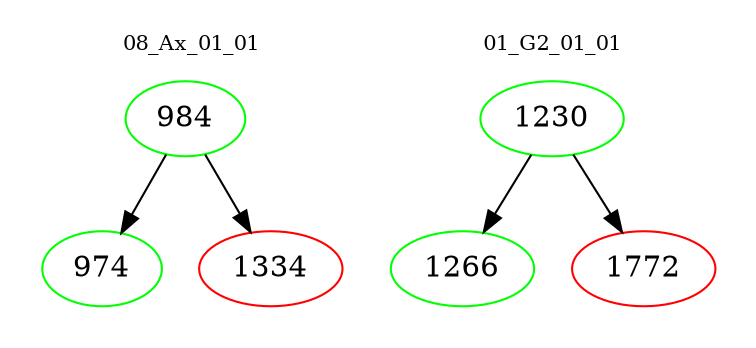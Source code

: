 digraph{
subgraph cluster_0 {
color = white
label = "08_Ax_01_01";
fontsize=10;
T0_984 [label="984", color="green"]
T0_984 -> T0_974 [color="black"]
T0_974 [label="974", color="green"]
T0_984 -> T0_1334 [color="black"]
T0_1334 [label="1334", color="red"]
}
subgraph cluster_1 {
color = white
label = "01_G2_01_01";
fontsize=10;
T1_1230 [label="1230", color="green"]
T1_1230 -> T1_1266 [color="black"]
T1_1266 [label="1266", color="green"]
T1_1230 -> T1_1772 [color="black"]
T1_1772 [label="1772", color="red"]
}
}
